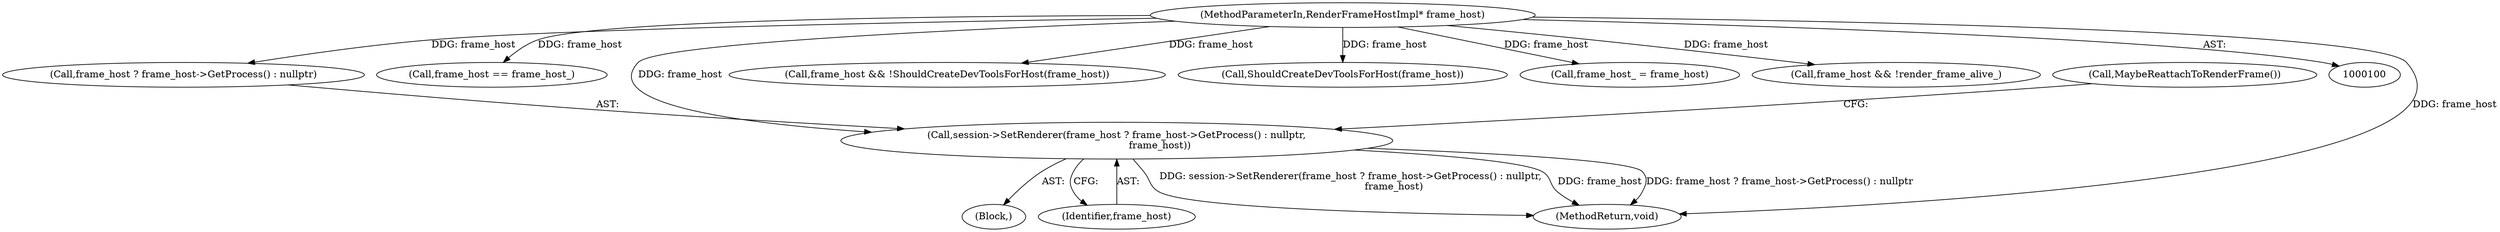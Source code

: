 digraph "1_Chrome_3c8e4852477d5b1e2da877808c998dc57db9460f_41@del" {
"1000144" [label="(Call,session->SetRenderer(frame_host ? frame_host->GetProcess() : nullptr,\n                            frame_host))"];
"1000101" [label="(MethodParameterIn,RenderFrameHostImpl* frame_host)"];
"1000104" [label="(Call,frame_host == frame_host_)"];
"1000144" [label="(Call,session->SetRenderer(frame_host ? frame_host->GetProcess() : nullptr,\n                            frame_host))"];
"1000145" [label="(Call,frame_host ? frame_host->GetProcess() : nullptr)"];
"1000120" [label="(Call,frame_host && !ShouldCreateDevToolsForHost(frame_host))"];
"1000149" [label="(Identifier,frame_host)"];
"1000143" [label="(Block,)"];
"1000123" [label="(Call,ShouldCreateDevToolsForHost(frame_host))"];
"1000150" [label="(Call,MaybeReattachToRenderFrame())"];
"1000131" [label="(Call,frame_host_ = frame_host)"];
"1000101" [label="(MethodParameterIn,RenderFrameHostImpl* frame_host)"];
"1000109" [label="(Call,frame_host && !render_frame_alive_)"];
"1000151" [label="(MethodReturn,void)"];
"1000144" -> "1000143"  [label="AST: "];
"1000144" -> "1000149"  [label="CFG: "];
"1000145" -> "1000144"  [label="AST: "];
"1000149" -> "1000144"  [label="AST: "];
"1000150" -> "1000144"  [label="CFG: "];
"1000144" -> "1000151"  [label="DDG: session->SetRenderer(frame_host ? frame_host->GetProcess() : nullptr,\n                            frame_host)"];
"1000144" -> "1000151"  [label="DDG: frame_host"];
"1000144" -> "1000151"  [label="DDG: frame_host ? frame_host->GetProcess() : nullptr"];
"1000101" -> "1000144"  [label="DDG: frame_host"];
"1000101" -> "1000100"  [label="AST: "];
"1000101" -> "1000151"  [label="DDG: frame_host"];
"1000101" -> "1000104"  [label="DDG: frame_host"];
"1000101" -> "1000109"  [label="DDG: frame_host"];
"1000101" -> "1000120"  [label="DDG: frame_host"];
"1000101" -> "1000123"  [label="DDG: frame_host"];
"1000101" -> "1000131"  [label="DDG: frame_host"];
"1000101" -> "1000145"  [label="DDG: frame_host"];
}
